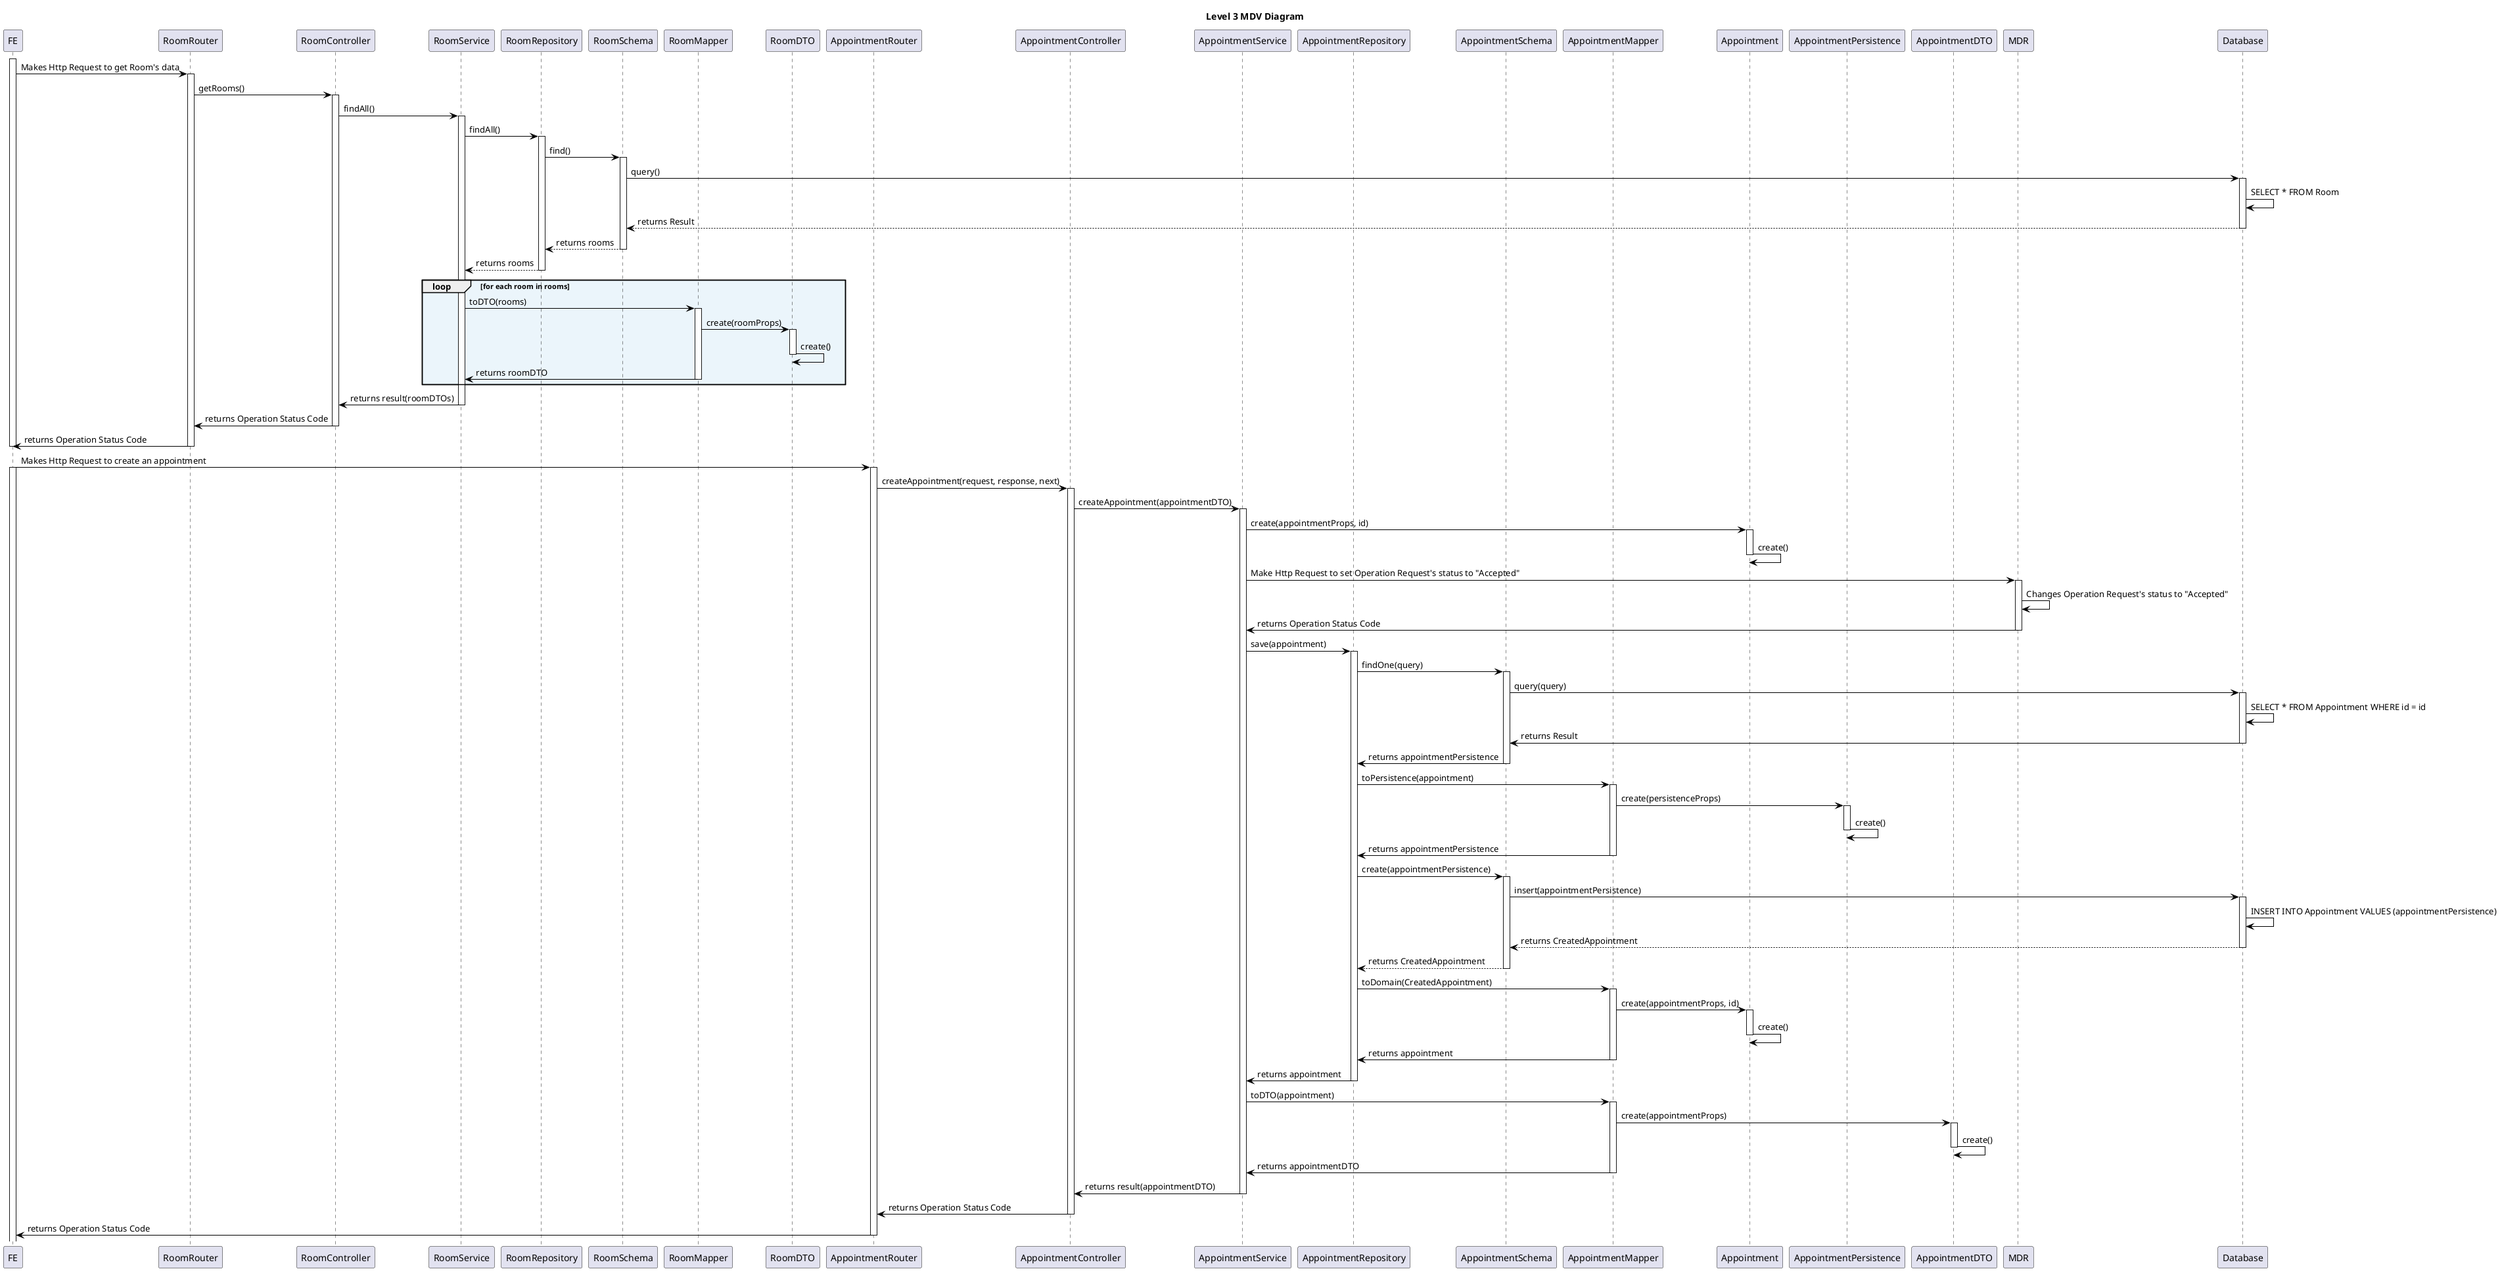 @startuml level_3_MDV

title Level 3 MDV Diagram

hide empty members
'skinparam Linetype ortho

skinparam class {
    BackgroundColor<<valueObject>> #D6EAF8
    BackgroundColor<<root>> #FDEBD0
    BackgroundColor<<service>> #D1F2EB
    BackgroundColor #UIF9E7
    ArrowColor Black
}

skinparam package {
    BackgroundColor #EBF5FB
}

participant FE as FE
participant "RoomRouter" as RR
participant "RoomController" as RC
participant "RoomService" as RS
participant "RoomRepository" as RRE
participant "RoomSchema" as RSC
participant "RoomMapper" as RM
participant "RoomDTO" as RD
participant "AppointmentRouter" as AR
participant "AppointmentController" as AC
participant "AppointmentService" as AS
participant "AppointmentRepository" as ARP
participant "AppointmentSchema" as ASC
participant "AppointmentMapper" as AM
participant "Appointment" as A
participant "AppointmentPersistence" as AP
participant "AppointmentDTO" as AD
participant MDR as MDR
participant "Database" as DB


activate FE
FE -> RR: Makes Http Request to get Room's data
activate RR
RR -> RC: getRooms()
activate RC
RC -> RS: findAll()
activate RS
RS -> RRE: findAll()
activate RRE
RRE -> RSC: find()
activate RSC
RSC -> DB: query()
activate DB
DB -> DB: SELECT * FROM Room
DB --> RSC: returns Result
deactivate DB
RSC --> RRE: returns rooms
deactivate RSC
RRE --> RS: returns rooms
deactivate RRE
loop for each room in rooms
    RS -> RM: toDTO(rooms)
    activate RM
    RM -> RD: create(roomProps)
    activate RD
    RD -> RD: create()
    deactivate RD
    RM -> RS: returns roomDTO
    deactivate RM
end
RS -> RC: returns result(roomDTOs)
deactivate RS
RC -> RR: returns Operation Status Code
deactivate RC
RR -> FE: returns Operation Status Code
deactivate RR
deactivate FE

FE -> AR: Makes Http Request to create an appointment
activate FE
activate AR
AR -> AC: createAppointment(request, response, next)
activate AC
AC -> AS: createAppointment(appointmentDTO)
activate AS
AS -> A: create(appointmentProps, id)
activate A
A -> A: create()
deactivate A
AS -> MDR: Make Http Request to set Operation Request's status to "Accepted"
activate MDR
MDR -> MDR: Changes Operation Request's status to "Accepted"
MDR -> AS: returns Operation Status Code
deactivate MDR

AS -> ARP: save(appointment)
activate ARP
ARP -> ASC: findOne(query)
activate ASC
ASC -> DB: query(query)
activate DB
DB -> DB: SELECT * FROM Appointment WHERE id = id
DB -> ASC: returns Result
deactivate DB
ASC -> ARP: returns appointmentPersistence
deactivate ASC
ARP -> AM: toPersistence(appointment)
activate AM
AM -> AP: create(persistenceProps)
activate AP
AP -> AP: create()
deactivate AP
AM -> ARP: returns appointmentPersistence
deactivate AM
ARP -> ASC: create(appointmentPersistence)
activate ASC
ASC -> DB: insert(appointmentPersistence)
activate DB
DB -> DB: INSERT INTO Appointment VALUES (appointmentPersistence)
DB --> ASC: returns CreatedAppointment
deactivate DB
ASC --> ARP: returns CreatedAppointment
deactivate ASC
ARP -> AM: toDomain(CreatedAppointment)
activate AM
AM -> A: create(appointmentProps, id)
activate A
A -> A: create()
deactivate A
AM -> ARP: returns appointment
deactivate AM
ARP -> AS: returns appointment
deactivate ARP
AS -> AM: toDTO(appointment)
activate AM
AM -> AD: create(appointmentProps)
activate AD
AD -> AD: create()
deactivate AD
AM -> AS: returns appointmentDTO
deactivate AM
AS -> AC: returns result(appointmentDTO)
deactivate AS
AC -> AR: returns Operation Status Code
deactivate AC
AR -> FE: returns Operation Status Code
deactivate AR

@enduml
